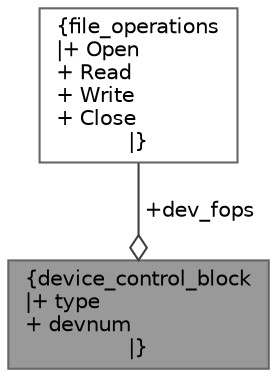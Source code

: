 digraph "device_control_block"
{
 // LATEX_PDF_SIZE
  bgcolor="transparent";
  edge [fontname=Helvetica,fontsize=10,labelfontname=Helvetica,labelfontsize=10];
  node [fontname=Helvetica,fontsize=10,shape=box,height=0.2,width=0.4];
  Node1 [label="{device_control_block\n|+ type\l+ devnum\l|}",height=0.2,width=0.4,color="gray40", fillcolor="grey60", style="filled", fontcolor="black",tooltip="Device control block."];
  Node2 -> Node1 [color="grey25",style="solid",label=" +dev_fops" ,arrowhead="odiamond"];
  Node2 [label="{file_operations\n|+ Open\l+ Read\l+ Write\l+ Close\l|}",height=0.2,width=0.4,color="gray40", fillcolor="white", style="filled",URL="$structfile__operations.html",tooltip="The device-specific file operations table."];
}
